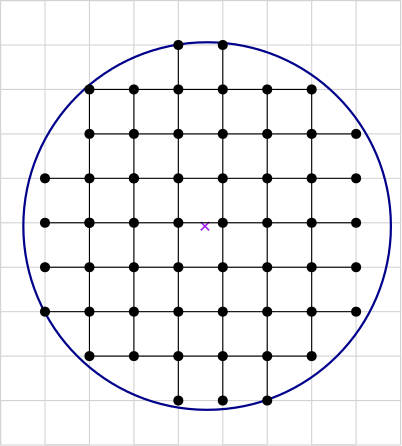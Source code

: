 <?xml version="1.0"?>
<!DOCTYPE ipe SYSTEM "ipe.dtd">
<ipe version="70005" creator="Ipe 7.1.1">
<info created="D:20130524143309" modified="D:20130607113458"/>
<ipestyle name="basic">
<symbol name="arrow/arc(spx)">
<path stroke="sym-stroke" fill="sym-stroke" pen="sym-pen">
0 0 m
-1 0.333 l
-1 -0.333 l
h
</path>
</symbol>
<symbol name="arrow/farc(spx)">
<path stroke="sym-stroke" fill="white" pen="sym-pen">
0 0 m
-1 0.333 l
-1 -0.333 l
h
</path>
</symbol>
<symbol name="mark/circle(sx)" transformations="translations">
<path fill="sym-stroke">
0.6 0 0 0.6 0 0 e
0.4 0 0 0.4 0 0 e
</path>
</symbol>
<symbol name="mark/disk(sx)" transformations="translations">
<path fill="sym-stroke">
0.6 0 0 0.6 0 0 e
</path>
</symbol>
<symbol name="mark/fdisk(sfx)" transformations="translations">
<group>
<path fill="sym-fill">
0.5 0 0 0.5 0 0 e
</path>
<path fill="sym-stroke" fillrule="eofill">
0.6 0 0 0.6 0 0 e
0.4 0 0 0.4 0 0 e
</path>
</group>
</symbol>
<symbol name="mark/box(sx)" transformations="translations">
<path fill="sym-stroke" fillrule="eofill">
-0.6 -0.6 m
0.6 -0.6 l
0.6 0.6 l
-0.6 0.6 l
h
-0.4 -0.4 m
0.4 -0.4 l
0.4 0.4 l
-0.4 0.4 l
h
</path>
</symbol>
<symbol name="mark/square(sx)" transformations="translations">
<path fill="sym-stroke">
-0.6 -0.6 m
0.6 -0.6 l
0.6 0.6 l
-0.6 0.6 l
h
</path>
</symbol>
<symbol name="mark/fsquare(sfx)" transformations="translations">
<group>
<path fill="sym-fill">
-0.5 -0.5 m
0.5 -0.5 l
0.5 0.5 l
-0.5 0.5 l
h
</path>
<path fill="sym-stroke" fillrule="eofill">
-0.6 -0.6 m
0.6 -0.6 l
0.6 0.6 l
-0.6 0.6 l
h
-0.4 -0.4 m
0.4 -0.4 l
0.4 0.4 l
-0.4 0.4 l
h
</path>
</group>
</symbol>
<symbol name="mark/cross(sx)" transformations="translations">
<group>
<path fill="sym-stroke">
-0.43 -0.57 m
0.57 0.43 l
0.43 0.57 l
-0.57 -0.43 l
h
</path>
<path fill="sym-stroke">
-0.43 0.57 m
0.57 -0.43 l
0.43 -0.57 l
-0.57 0.43 l
h
</path>
</group>
</symbol>
<symbol name="arrow/fnormal(spx)">
<path stroke="sym-stroke" fill="white" pen="sym-pen">
0 0 m
-1 0.333 l
-1 -0.333 l
h
</path>
</symbol>
<symbol name="arrow/pointed(spx)">
<path stroke="sym-stroke" fill="sym-stroke" pen="sym-pen">
0 0 m
-1 0.333 l
-0.8 0 l
-1 -0.333 l
h
</path>
</symbol>
<symbol name="arrow/fpointed(spx)">
<path stroke="sym-stroke" fill="white" pen="sym-pen">
0 0 m
-1 0.333 l
-0.8 0 l
-1 -0.333 l
h
</path>
</symbol>
<symbol name="arrow/linear(spx)">
<path stroke="sym-stroke" pen="sym-pen">
-1 0.333 m
0 0 l
-1 -0.333 l
</path>
</symbol>
<symbol name="arrow/fdouble(spx)">
<path stroke="sym-stroke" fill="white" pen="sym-pen">
0 0 m
-1 0.333 l
-1 -0.333 l
h
-1 0 m
-2 0.333 l
-2 -0.333 l
h
</path>
</symbol>
<symbol name="arrow/double(spx)">
<path stroke="sym-stroke" fill="sym-stroke" pen="sym-pen">
0 0 m
-1 0.333 l
-1 -0.333 l
h
-1 0 m
-2 0.333 l
-2 -0.333 l
h
</path>
</symbol>
<pen name="heavier" value="0.8"/>
<pen name="fat" value="1.2"/>
<pen name="ultrafat" value="2"/>
<symbolsize name="large" value="5"/>
<symbolsize name="small" value="2"/>
<symbolsize name="tiny" value="1.1"/>
<arrowsize name="large" value="10"/>
<arrowsize name="small" value="5"/>
<arrowsize name="tiny" value="3"/>
<color name="red" value="1 0 0"/>
<color name="green" value="0 1 0"/>
<color name="blue" value="0 0 1"/>
<color name="yellow" value="1 1 0"/>
<color name="orange" value="1 0.647 0"/>
<color name="gold" value="1 0.843 0"/>
<color name="purple" value="0.627 0.125 0.941"/>
<color name="gray" value="0.745"/>
<color name="brown" value="0.647 0.165 0.165"/>
<color name="navy" value="0 0 0.502"/>
<color name="pink" value="1 0.753 0.796"/>
<color name="seagreen" value="0.18 0.545 0.341"/>
<color name="turquoise" value="0.251 0.878 0.816"/>
<color name="violet" value="0.933 0.51 0.933"/>
<color name="darkblue" value="0 0 0.545"/>
<color name="darkcyan" value="0 0.545 0.545"/>
<color name="darkgray" value="0.663"/>
<color name="darkgreen" value="0 0.392 0"/>
<color name="darkmagenta" value="0.545 0 0.545"/>
<color name="darkorange" value="1 0.549 0"/>
<color name="darkred" value="0.545 0 0"/>
<color name="lightblue" value="0.678 0.847 0.902"/>
<color name="lightcyan" value="0.878 1 1"/>
<color name="lightgray" value="0.827"/>
<color name="lightgreen" value="0.565 0.933 0.565"/>
<color name="lightyellow" value="1 1 0.878"/>
<dashstyle name="dashed" value="[4] 0"/>
<dashstyle name="dotted" value="[1 3] 0"/>
<dashstyle name="dash dotted" value="[4 2 1 2] 0"/>
<dashstyle name="dash dot dotted" value="[4 2 1 2 1 2] 0"/>
<textsize name="large" value="\large"/>
<textsize name="Large" value="\Large"/>
<textsize name="LARGE" value="\LARGE"/>
<textsize name="huge" value="\huge"/>
<textsize name="Huge" value="\Huge"/>
<textsize name="small" value="\small"/>
<textsize name="footnote" value="\footnotesize"/>
<textsize name="tiny" value="\tiny"/>
<textstyle name="center" begin="\begin{center}" end="\end{center}"/>
<textstyle name="itemize" begin="\begin{itemize}" end="\end{itemize}"/>
<textstyle name="item" begin="\begin{itemize}\item{}" end="\end{itemize}"/>
<gridsize name="4 pts" value="4"/>
<gridsize name="8 pts (~3 mm)" value="8"/>
<gridsize name="16 pts (~6 mm)" value="16"/>
<gridsize name="32 pts (~12 mm)" value="32"/>
<gridsize name="10 pts (~3.5 mm)" value="10"/>
<gridsize name="20 pts (~7 mm)" value="20"/>
<gridsize name="14 pts (~5 mm)" value="14"/>
<gridsize name="28 pts (~10 mm)" value="28"/>
<gridsize name="56 pts (~20 mm)" value="56"/>
<anglesize name="90 deg" value="90"/>
<anglesize name="60 deg" value="60"/>
<anglesize name="45 deg" value="45"/>
<anglesize name="30 deg" value="30"/>
<anglesize name="22.5 deg" value="22.5"/>
<tiling name="falling" angle="-60" step="4" width="1"/>
<tiling name="rising" angle="30" step="4" width="1"/>
</ipestyle>
<page>
<layer name="dot"/>
<layer name="circle"/>
<layer name="beta"/>
<layer name="alpha"/>
<layer name="gamma"/>
<layer name="delta"/>
<view layers="circle delta" active="delta"/>
<path layer="circle" stroke="lightgray">
384 544 m
384 544 l
384 704 l
368 704 l
368 544 l
352 544 l
352 704 l
336 704 l
336 544 l
320 544 l
320 704 l
304 704 l
304 544 l
288 544 l
288 704 l
272 704 l
272 544 l
256 544 l
256 704 l
240 704 l
240 544 l
</path>
<path stroke="lightgray">
240 704 m
384 704 l
384 688 l
240 688 l
240 672 l
384 672 l
384 656 l
240 656 l
240 640 l
384 640 l
384 624 l
240 624 l
240 608 l
384 608 l
384 592 l
240 592 l
240 576 l
384 576 l
384 560 l
240 560 l
240 544 l
384 544 l
</path>
<use layer="dot" name="mark/disk(sx)" pos="256 672" size="normal" stroke="black"/>
<use name="mark/disk(sx)" pos="256 656" size="normal" stroke="black"/>
<use name="mark/disk(sx)" pos="256 640" size="normal" stroke="black"/>
<use name="mark/disk(sx)" pos="256 624" size="normal" stroke="black"/>
<use name="mark/disk(sx)" pos="256 608" size="normal" stroke="black"/>
<use name="mark/disk(sx)" pos="256 608" size="normal" stroke="black"/>
<use name="mark/disk(sx)" pos="256 576" size="normal" stroke="black"/>
<use name="mark/disk(sx)" pos="272 576" size="normal" stroke="black"/>
<use name="mark/disk(sx)" pos="272 592" size="normal" stroke="black"/>
<use name="mark/disk(sx)" pos="272 608" size="normal" stroke="black"/>
<use name="mark/disk(sx)" pos="272 624" size="normal" stroke="black"/>
<use name="mark/disk(sx)" pos="272 640" size="normal" stroke="black"/>
<use name="mark/disk(sx)" pos="272 656" size="normal" stroke="black"/>
<use name="mark/disk(sx)" pos="272 672" size="normal" stroke="black"/>
<use name="mark/disk(sx)" pos="288 672" size="normal" stroke="black"/>
<use name="mark/disk(sx)" pos="288 656" size="normal" stroke="black"/>
<use name="mark/disk(sx)" pos="288 640" size="normal" stroke="black"/>
<use name="mark/disk(sx)" pos="288 624" size="normal" stroke="black"/>
<use name="mark/disk(sx)" pos="288 608" size="normal" stroke="black"/>
<use name="mark/disk(sx)" pos="288 592" size="normal" stroke="black"/>
<use name="mark/disk(sx)" pos="288 576" size="normal" stroke="black"/>
<use name="mark/disk(sx)" pos="304 576" size="normal" stroke="black"/>
<use name="mark/disk(sx)" pos="304 592" size="normal" stroke="black"/>
<use name="mark/disk(sx)" pos="304 608" size="normal" stroke="black"/>
<use name="mark/disk(sx)" pos="304 624" size="normal" stroke="black"/>
<use name="mark/disk(sx)" pos="304 640" size="normal" stroke="black"/>
<use name="mark/disk(sx)" pos="304 656" size="normal" stroke="black"/>
<use name="mark/disk(sx)" pos="304 672" size="normal" stroke="black"/>
<use name="mark/disk(sx)" pos="320 672" size="normal" stroke="black"/>
<use name="mark/disk(sx)" pos="320 656" size="normal" stroke="black"/>
<use name="mark/disk(sx)" pos="320 640" size="normal" stroke="black"/>
<use name="mark/disk(sx)" pos="320 624" size="normal" stroke="black"/>
<use name="mark/disk(sx)" pos="320 608" size="normal" stroke="black"/>
<use name="mark/disk(sx)" pos="320 592" size="normal" stroke="black"/>
<use name="mark/disk(sx)" pos="320 576" size="normal" stroke="black"/>
<use name="mark/disk(sx)" pos="336 656" size="normal" stroke="black"/>
<use name="mark/disk(sx)" pos="336 640" size="normal" stroke="black"/>
<use name="mark/disk(sx)" pos="336 624" size="normal" stroke="black"/>
<use name="mark/disk(sx)" pos="336 608" size="normal" stroke="black"/>
<use name="mark/disk(sx)" pos="336 576" size="normal" stroke="black"/>
<use name="mark/disk(sx)" pos="336 576" size="normal" stroke="black"/>
<use name="mark/disk(sx)" pos="352 576" size="normal" stroke="black"/>
<use name="mark/disk(sx)" pos="352 592" size="normal" stroke="black"/>
<use name="mark/disk(sx)" pos="352 608" size="normal" stroke="black"/>
<use name="mark/disk(sx)" pos="352 640" size="normal" stroke="black"/>
<use name="mark/disk(sx)" pos="352 656" size="normal" stroke="black"/>
<use name="mark/disk(sx)" pos="352 672" size="normal" stroke="black"/>
<use name="mark/disk(sx)" pos="336 672" size="normal" stroke="black"/>
<use name="mark/disk(sx)" pos="352 624" size="normal" stroke="black"/>
<use name="mark/disk(sx)" pos="336 592" size="normal" stroke="black"/>
<use name="mark/disk(sx)" pos="368 576" size="normal" stroke="black"/>
<use name="mark/disk(sx)" pos="368 592" size="normal" stroke="black"/>
<use name="mark/disk(sx)" pos="368 592" size="normal" stroke="black"/>
<use name="mark/disk(sx)" pos="368 608" size="normal" stroke="black"/>
<use name="mark/disk(sx)" pos="368 624" size="normal" stroke="black"/>
<use name="mark/disk(sx)" pos="368 640" size="normal" stroke="black"/>
<use name="mark/disk(sx)" pos="368 672" size="normal" stroke="black"/>
<use name="mark/disk(sx)" pos="368 672" size="normal" stroke="black"/>
<use name="mark/disk(sx)" pos="368 672" size="normal" stroke="black"/>
<use name="mark/disk(sx)" pos="368 656" size="normal" stroke="black"/>
<use name="mark/disk(sx)" pos="352 560" size="normal" stroke="black"/>
<use name="mark/disk(sx)" pos="320 560" size="normal" stroke="black"/>
<use name="mark/disk(sx)" pos="288 560" size="normal" stroke="black"/>
<use name="mark/disk(sx)" pos="288 560" size="normal" stroke="black"/>
<use name="mark/disk(sx)" pos="272 560" size="normal" stroke="black"/>
<use name="mark/disk(sx)" pos="256 560" size="normal" stroke="black"/>
<use name="mark/disk(sx)" pos="304 560" size="normal" stroke="black"/>
<use name="mark/disk(sx)" pos="368 560" size="normal" stroke="black"/>
<use name="mark/disk(sx)" pos="288 656" size="normal" stroke="blue"/>
<use name="mark/disk(sx)" pos="272 672" size="normal" stroke="blue"/>
<use name="mark/disk(sx)" pos="288 672" size="normal" stroke="blue"/>
<use name="mark/disk(sx)" pos="304 672" size="normal" stroke="blue"/>
<use name="mark/disk(sx)" pos="320 672" size="normal" stroke="blue"/>
<use name="mark/disk(sx)" pos="336 672" size="normal" stroke="blue"/>
<use name="mark/disk(sx)" pos="352 672" size="normal" stroke="blue"/>
<use name="mark/disk(sx)" pos="352 656" size="normal" stroke="blue"/>
<use name="mark/disk(sx)" pos="368 656" size="normal" stroke="blue"/>
<use name="mark/disk(sx)" pos="368 640" size="normal" stroke="blue"/>
<use name="mark/disk(sx)" pos="352 640" size="normal" stroke="blue"/>
<use name="mark/disk(sx)" pos="336 640" size="normal" stroke="blue"/>
<use name="mark/disk(sx)" pos="336 656" size="normal" stroke="blue"/>
<use name="mark/disk(sx)" pos="320 656" size="normal" stroke="blue"/>
<use name="mark/disk(sx)" pos="320 640" size="normal" stroke="blue"/>
<use name="mark/disk(sx)" pos="304 640" size="normal" stroke="blue"/>
<use name="mark/disk(sx)" pos="304 656" size="normal" stroke="blue"/>
<use name="mark/disk(sx)" pos="288 624" size="normal" stroke="blue"/>
<use name="mark/disk(sx)" pos="288 640" size="normal" stroke="blue"/>
<use name="mark/disk(sx)" pos="272 640" size="normal" stroke="blue"/>
<use name="mark/disk(sx)" pos="272 656" size="normal" stroke="blue"/>
<use name="mark/disk(sx)" pos="256 640" size="normal" stroke="blue"/>
<use name="mark/disk(sx)" pos="256 624" size="normal" stroke="blue"/>
<use name="mark/disk(sx)" pos="272 624" size="normal" stroke="blue"/>
<use name="mark/disk(sx)" pos="304 624" size="normal" stroke="blue"/>
<use name="mark/disk(sx)" pos="320 624" size="normal" stroke="blue"/>
<use name="mark/disk(sx)" pos="336 624" size="normal" stroke="blue"/>
<use name="mark/disk(sx)" pos="352 624" size="normal" stroke="blue"/>
<use name="mark/disk(sx)" pos="368 624" size="normal" stroke="blue"/>
<use name="mark/disk(sx)" pos="368 608" size="normal" stroke="blue"/>
<use name="mark/disk(sx)" pos="352 608" size="normal" stroke="blue"/>
<use name="mark/disk(sx)" pos="336 608" size="normal" stroke="blue"/>
<use name="mark/disk(sx)" pos="320 608" size="normal" stroke="blue"/>
<use name="mark/disk(sx)" pos="304 608" size="normal" stroke="blue"/>
<use name="mark/disk(sx)" pos="288 608" size="normal" stroke="blue"/>
<use name="mark/disk(sx)" pos="272 608" size="normal" stroke="blue"/>
<use name="mark/disk(sx)" pos="256 608" size="normal" stroke="blue"/>
<use name="mark/disk(sx)" pos="272 592" size="normal" stroke="blue"/>
<use name="mark/disk(sx)" pos="288 592" size="normal" stroke="blue"/>
<use name="mark/disk(sx)" pos="304 592" size="normal" stroke="blue"/>
<use name="mark/disk(sx)" pos="320 592" size="normal" stroke="blue"/>
<use name="mark/disk(sx)" pos="336 592" size="normal" stroke="blue"/>
<use name="mark/disk(sx)" pos="352 592" size="normal" stroke="blue"/>
<use name="mark/disk(sx)" pos="368 592" size="normal" stroke="blue"/>
<use name="mark/disk(sx)" pos="352 576" size="normal" stroke="blue"/>
<use name="mark/disk(sx)" pos="336 576" size="normal" stroke="blue"/>
<use name="mark/disk(sx)" pos="320 576" size="normal" stroke="blue"/>
<use name="mark/disk(sx)" pos="304 576" size="normal" stroke="blue"/>
<use name="mark/disk(sx)" pos="288 576" size="normal" stroke="blue"/>
<use name="mark/disk(sx)" pos="272 576" size="normal" stroke="blue"/>
<use name="mark/disk(sx)" pos="304 560" size="normal" stroke="blue"/>
<use name="mark/disk(sx)" pos="320 560" size="normal" stroke="blue"/>
<use layer="circle" name="mark/cross(sx)" pos="313.578 622.758" size="normal" stroke="purple"/>
<path stroke="darkblue" pen="heavier">
66.163 0 0 66.163 314.363 622.823 e
</path>
<use layer="dot" name="mark/disk(sx)" pos="256 688" size="normal" stroke="black"/>
<use name="mark/disk(sx)" pos="272 688" size="normal" stroke="black"/>
<use name="mark/disk(sx)" pos="288 688" size="normal" stroke="black"/>
<use name="mark/fsquare(sfx)" pos="304 688" size="large" stroke="red" fill="white"/>
<use name="mark/fsquare(sfx)" pos="320 688" size="large" stroke="red" fill="white"/>
<use name="mark/disk(sx)" pos="336 688" size="normal" stroke="black"/>
<use name="mark/disk(sx)" pos="336 688" size="normal" stroke="black"/>
<use name="mark/disk(sx)" pos="352 688" size="normal" stroke="black"/>
<use name="mark/disk(sx)" pos="368 688" size="normal" stroke="black"/>
<use name="mark/disk(sx)" pos="384 688" size="normal" stroke="black"/>
<use name="mark/disk(sx)" pos="384 656" size="normal" stroke="black"/>
<use name="mark/disk(sx)" pos="384 624" size="normal" stroke="black"/>
<use name="mark/disk(sx)" pos="384 608" size="normal" stroke="black"/>
<use name="mark/disk(sx)" pos="384 608" size="normal" stroke="black"/>
<use name="mark/disk(sx)" pos="384 592" size="normal" stroke="black"/>
<use name="mark/disk(sx)" pos="384 576" size="normal" stroke="black"/>
<use name="mark/disk(sx)" pos="384 624" size="normal" stroke="black"/>
<use name="mark/disk(sx)" pos="384 640" size="normal" stroke="black"/>
<use matrix="1 0 0 1 -0.269329 -0.269329" name="mark/disk(sx)" pos="384 672" size="normal" stroke="black"/>
<use name="mark/disk(sx)" pos="384 560" size="normal" stroke="black"/>
<use name="mark/circle(sx)" pos="240 688" size="normal" stroke="black"/>
<use name="mark/circle(sx)" pos="240 672" size="normal" stroke="black"/>
<use name="mark/circle(sx)" pos="240 672" size="normal" stroke="black"/>
<use name="mark/circle(sx)" pos="240 688" size="normal" stroke="black"/>
<use name="mark/disk(sx)" pos="240 656" size="normal" stroke="white"/>
<use name="mark/disk(sx)" pos="240 656" size="normal" stroke="white"/>
<use name="mark/disk(sx)" pos="240 672" size="normal" stroke="white"/>
<use name="mark/disk(sx)" pos="240 688" size="normal" stroke="black"/>
<use name="mark/disk(sx)" pos="240 672" size="normal" stroke="black"/>
<use name="mark/disk(sx)" pos="240 656" size="normal" stroke="black"/>
<use name="mark/disk(sx)" pos="240 640" size="normal" stroke="black"/>
<use name="mark/disk(sx)" pos="240 624" size="normal" stroke="black"/>
<use name="mark/disk(sx)" pos="240 608" size="normal" stroke="black"/>
<use name="mark/disk(sx)" pos="240 576" size="normal" stroke="black"/>
<use name="mark/disk(sx)" pos="240 592" size="normal" stroke="black"/>
<use name="mark/disk(sx)" pos="240 560" size="normal" stroke="black"/>
<use name="mark/disk(sx)" pos="240 704" size="normal" stroke="black"/>
<use name="mark/disk(sx)" pos="256 704" size="normal" stroke="black"/>
<use name="mark/disk(sx)" pos="352 704" size="normal" stroke="black"/>
<use name="mark/disk(sx)" pos="368 704" size="normal" stroke="black"/>
<use name="mark/disk(sx)" pos="384 704" size="normal" stroke="black"/>
<use name="mark/disk(sx)" pos="336 704" size="normal" stroke="black"/>
<use name="mark/disk(sx)" pos="304 704" size="normal" stroke="black"/>
<use name="mark/disk(sx)" pos="288 704" size="normal" stroke="black"/>
<use name="mark/disk(sx)" pos="288 704" size="normal" stroke="black"/>
<use name="mark/disk(sx)" pos="272 704" size="normal" stroke="black"/>
<use name="mark/disk(sx)" pos="320 704" size="normal" stroke="black"/>
<use name="mark/disk(sx)" pos="240 544" size="normal" stroke="black"/>
<use name="mark/disk(sx)" pos="256 544" size="normal" stroke="black"/>
<use name="mark/disk(sx)" pos="272 544" size="normal" stroke="black"/>
<use name="mark/disk(sx)" pos="288 544" size="normal" stroke="black"/>
<use name="mark/disk(sx)" pos="304 544" size="normal" stroke="black"/>
<use name="mark/disk(sx)" pos="320 544" size="normal" stroke="black"/>
<use name="mark/disk(sx)" pos="336 544" size="normal" stroke="black"/>
<use name="mark/disk(sx)" pos="352 544" size="normal" stroke="black"/>
<use name="mark/disk(sx)" pos="384 544" size="normal" stroke="black"/>
<use name="mark/disk(sx)" pos="368 544" size="normal" stroke="black"/>
<use name="mark/fsquare(sfx)" pos="320 688" size="large" stroke="red" fill="white"/>
<use name="mark/fsquare(sfx)" pos="304 688" size="large" stroke="red" fill="white"/>
<path layer="beta" stroke="red" pen="heavier" arrow="normal/normal">
256.211 591.516 m
320.581 687.667 l
336.471 560.543 l
256.48 591.785 l
</path>
<path stroke="purple" pen="heavier" arrow="normal/normal">
288 640 m
336 608 l
</path>
<path stroke="purple" pen="heavier" arrow="normal/normal">
328.661 624.644 m
199.113 607.945 l
</path>
<path layer="alpha" stroke="blue">
304 688 m
320 688 l
352 672 l
368 656 l
368 592 l
336 560 l
304 560 l
272 576 l
256 592 l
256 640 l
272 672 l
304 688 l
</path>
<path layer="gamma" stroke="black">
304 688 m
336 688 l
368 672 l
384 640 l
</path>
<path stroke="black">
384 640 m
384 592 l
320 544 l
272 560 l
256 592 l
256 592 l
</path>
<path stroke="black">
256 656 m
240 624 l
256 592 l
256 592 l
</path>
<path stroke="black">
256 656 m
272 688 l
304 688 l
</path>
<use layer="dot" name="mark/fsquare(sfx)" pos="336 560" size="large" stroke="red" fill="white"/>
<use name="mark/fsquare(sfx)" pos="336 560" size="large" stroke="red" fill="white"/>
<use name="mark/fsquare(sfx)" pos="256 592" size="large" stroke="red" fill="white"/>
<use name="mark/fsquare(sfx)" pos="256 592" size="large" stroke="red" fill="white"/>
<use layer="gamma" name="mark/disk(sx)" pos="304 688" size="normal" stroke="black"/>
<use layer="delta" name="mark/disk(sx)" pos="304 688" size="normal" stroke="black"/>
<use name="mark/disk(sx)" pos="320 688" size="normal" stroke="black"/>
<use name="mark/disk(sx)" pos="320 672" size="normal" stroke="black"/>
<use name="mark/disk(sx)" pos="304 672" size="normal" stroke="black"/>
<use name="mark/disk(sx)" pos="288 672" size="normal" stroke="black"/>
<use name="mark/disk(sx)" pos="272 672" size="normal" stroke="black"/>
<use name="mark/disk(sx)" pos="272 656" size="normal" stroke="black"/>
<use name="mark/disk(sx)" pos="256 640" size="normal" stroke="black"/>
<use name="mark/disk(sx)" pos="256 624" size="normal" stroke="black"/>
<use name="mark/disk(sx)" pos="256 608" size="normal" stroke="black"/>
<use name="mark/disk(sx)" pos="272 608" size="normal" stroke="black"/>
<use name="mark/disk(sx)" pos="272 624" size="normal" stroke="black"/>
<use name="mark/disk(sx)" pos="272 640" size="normal" stroke="black"/>
<use name="mark/disk(sx)" pos="288 640" size="normal" stroke="black"/>
<use name="mark/disk(sx)" pos="288 640" size="normal" stroke="black"/>
<use name="mark/disk(sx)" pos="304 656" size="normal" stroke="black"/>
<use name="mark/disk(sx)" pos="288 656" size="normal" stroke="black"/>
<use name="mark/disk(sx)" pos="320 656" size="normal" stroke="black"/>
<use name="mark/disk(sx)" pos="336 656" size="normal" stroke="black"/>
<use name="mark/disk(sx)" pos="336 672" size="normal" stroke="black"/>
<use name="mark/disk(sx)" pos="352 672" size="normal" stroke="black"/>
<use name="mark/disk(sx)" pos="352 656" size="normal" stroke="black"/>
<use name="mark/disk(sx)" pos="368 656" size="normal" stroke="black"/>
<use name="mark/disk(sx)" pos="368 640" size="normal" stroke="black"/>
<use name="mark/disk(sx)" pos="352 640" size="normal" stroke="black"/>
<use name="mark/disk(sx)" pos="336 640" size="normal" stroke="black"/>
<use name="mark/disk(sx)" pos="320 640" size="normal" stroke="black"/>
<use name="mark/disk(sx)" pos="304 640" size="normal" stroke="black"/>
<use name="mark/disk(sx)" pos="304 624" size="normal" stroke="black"/>
<use name="mark/disk(sx)" pos="272 624" size="normal" stroke="black"/>
<use name="mark/disk(sx)" pos="288 624" size="normal" stroke="black"/>
<use name="mark/disk(sx)" pos="288 608" size="normal" stroke="black"/>
<use name="mark/disk(sx)" pos="272 592" size="normal" stroke="black"/>
<use name="mark/disk(sx)" pos="288 592" size="normal" stroke="black"/>
<use name="mark/disk(sx)" pos="304 592" size="normal" stroke="black"/>
<use name="mark/disk(sx)" pos="304 608" size="normal" stroke="black"/>
<use name="mark/disk(sx)" pos="320 608" size="normal" stroke="black"/>
<use name="mark/disk(sx)" pos="336 608" size="normal" stroke="black"/>
<use name="mark/disk(sx)" pos="336 624" size="normal" stroke="black"/>
<use name="mark/disk(sx)" pos="320 624" size="normal" stroke="black"/>
<use name="mark/disk(sx)" pos="352 624" size="normal" stroke="black"/>
<use name="mark/disk(sx)" pos="368 624" size="normal" stroke="black"/>
<use name="mark/disk(sx)" pos="368 608" size="normal" stroke="black"/>
<use name="mark/disk(sx)" pos="352 608" size="normal" stroke="black"/>
<use name="mark/disk(sx)" pos="352 592" size="normal" stroke="black"/>
<use name="mark/disk(sx)" pos="368 592" size="normal" stroke="black"/>
<use name="mark/disk(sx)" pos="336 592" size="normal" stroke="black"/>
<use name="mark/disk(sx)" pos="320 592" size="normal" stroke="black"/>
<use name="mark/disk(sx)" pos="320 576" size="normal" stroke="black"/>
<use name="mark/disk(sx)" pos="336 576" size="normal" stroke="black"/>
<use name="mark/disk(sx)" pos="352 576" size="normal" stroke="black"/>
<use name="mark/disk(sx)" pos="304 576" size="normal" stroke="black"/>
<use name="mark/disk(sx)" pos="288 576" size="normal" stroke="black"/>
<use name="mark/disk(sx)" pos="272 576" size="normal" stroke="black"/>
<use name="mark/disk(sx)" pos="304 560" size="normal" stroke="black"/>
<use name="mark/disk(sx)" pos="320 560" size="normal" stroke="black"/>
<use name="mark/disk(sx)" pos="256 592" size="normal" stroke="black"/>
<use name="mark/disk(sx)" pos="336 560" size="normal" stroke="black"/>
<path stroke="black">
304 688 m
304 560 l
</path>
<path stroke="black">
320 688 m
320 560 l
</path>
<path stroke="black">
336 672 m
336 560 l
</path>
<path stroke="black">
352 672 m
352 576 l
</path>
<path stroke="black">
288 672 m
288 576 l
</path>
<path stroke="black">
272 672 m
272 576 l
</path>
<path stroke="black">
272 672 m
352 672 l
352 672 l
</path>
<path stroke="black">
272 656 m
368 656 l
368 656 l
</path>
<path stroke="black">
368 640 m
256 640 l
</path>
<path stroke="black">
256 624 m
368 624 l
</path>
<path stroke="black">
368 608 m
256 608 l
</path>
<path stroke="black">
256 592 m
368 592 l
</path>
<path stroke="black">
272 576 m
352 576 l
</path>
</page>
</ipe>
